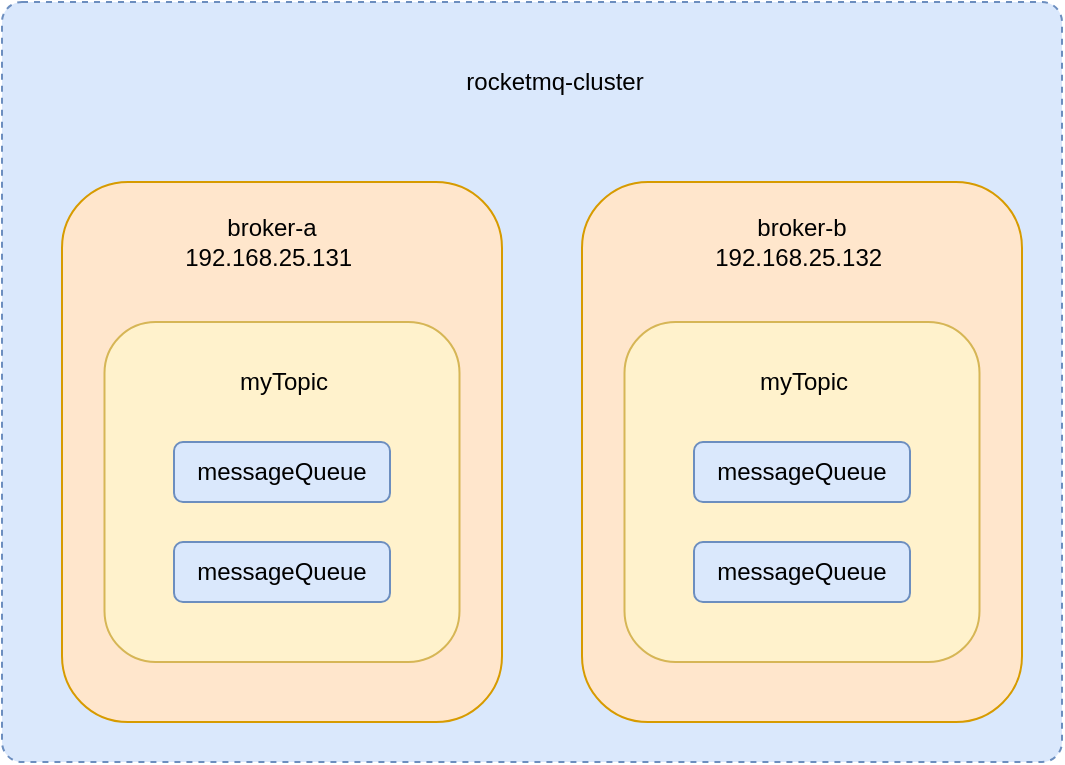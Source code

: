 <mxfile version="14.6.13" type="github">
  <diagram id="DJlun6UOrsroAtEnx9gG" name="Page-1">
    <mxGraphModel dx="946" dy="536" grid="1" gridSize="10" guides="1" tooltips="1" connect="1" arrows="1" fold="1" page="1" pageScale="1" pageWidth="827" pageHeight="1169" math="0" shadow="0">
      <root>
        <mxCell id="0" />
        <mxCell id="1" parent="0" />
        <mxCell id="yahlgQnTpiWFpfiaoNeg-2" value="" style="html=1;align=center;verticalAlign=top;rounded=1;absoluteArcSize=1;arcSize=20;dashed=1;fillColor=#dae8fc;strokeColor=#6c8ebf;" vertex="1" parent="1">
          <mxGeometry x="70" y="80" width="530" height="380" as="geometry" />
        </mxCell>
        <mxCell id="I19I14_d2ybFD91y2NM1-1" value="" style="rounded=1;whiteSpace=wrap;html=1;fillColor=#ffe6cc;strokeColor=#d79b00;" parent="1" vertex="1">
          <mxGeometry x="100" y="170" width="220" height="270" as="geometry" />
        </mxCell>
        <mxCell id="I19I14_d2ybFD91y2NM1-2" value="broker-a&lt;br&gt;192.168.25.131&amp;nbsp;" style="text;html=1;strokeColor=none;fillColor=none;align=center;verticalAlign=middle;whiteSpace=wrap;rounded=0;" parent="1" vertex="1">
          <mxGeometry x="162" y="190" width="86" height="20" as="geometry" />
        </mxCell>
        <mxCell id="I19I14_d2ybFD91y2NM1-6" value="" style="rounded=1;whiteSpace=wrap;html=1;fillColor=#fff2cc;strokeColor=#d6b656;" parent="1" vertex="1">
          <mxGeometry x="121.25" y="240" width="177.5" height="170" as="geometry" />
        </mxCell>
        <mxCell id="I19I14_d2ybFD91y2NM1-4" value="messageQueue" style="rounded=1;whiteSpace=wrap;html=1;fillColor=#dae8fc;strokeColor=#6c8ebf;" parent="1" vertex="1">
          <mxGeometry x="156" y="300" width="108" height="30" as="geometry" />
        </mxCell>
        <mxCell id="I19I14_d2ybFD91y2NM1-5" value="messageQueue" style="rounded=1;whiteSpace=wrap;html=1;fillColor=#dae8fc;strokeColor=#6c8ebf;" parent="1" vertex="1">
          <mxGeometry x="156" y="350" width="108" height="30" as="geometry" />
        </mxCell>
        <mxCell id="I19I14_d2ybFD91y2NM1-7" value="myTopic" style="text;html=1;strokeColor=none;fillColor=none;align=center;verticalAlign=middle;whiteSpace=wrap;rounded=0;" parent="1" vertex="1">
          <mxGeometry x="191.25" y="260" width="40" height="20" as="geometry" />
        </mxCell>
        <mxCell id="I19I14_d2ybFD91y2NM1-8" value="" style="rounded=1;whiteSpace=wrap;html=1;fillColor=#ffe6cc;strokeColor=#d79b00;" parent="1" vertex="1">
          <mxGeometry x="360" y="170" width="220" height="270" as="geometry" />
        </mxCell>
        <mxCell id="I19I14_d2ybFD91y2NM1-9" value="broker-b&lt;br&gt;192.168.25.132&amp;nbsp;" style="text;html=1;strokeColor=none;fillColor=none;align=center;verticalAlign=middle;whiteSpace=wrap;rounded=0;" parent="1" vertex="1">
          <mxGeometry x="427" y="190" width="86" height="20" as="geometry" />
        </mxCell>
        <mxCell id="I19I14_d2ybFD91y2NM1-10" value="" style="rounded=1;whiteSpace=wrap;html=1;fillColor=#fff2cc;strokeColor=#d6b656;" parent="1" vertex="1">
          <mxGeometry x="381.25" y="240" width="177.5" height="170" as="geometry" />
        </mxCell>
        <mxCell id="I19I14_d2ybFD91y2NM1-11" value="messageQueue" style="rounded=1;whiteSpace=wrap;html=1;fillColor=#dae8fc;strokeColor=#6c8ebf;" parent="1" vertex="1">
          <mxGeometry x="416" y="300" width="108" height="30" as="geometry" />
        </mxCell>
        <mxCell id="I19I14_d2ybFD91y2NM1-12" value="messageQueue" style="rounded=1;whiteSpace=wrap;html=1;fillColor=#dae8fc;strokeColor=#6c8ebf;" parent="1" vertex="1">
          <mxGeometry x="416" y="350" width="108" height="30" as="geometry" />
        </mxCell>
        <mxCell id="I19I14_d2ybFD91y2NM1-13" value="myTopic" style="text;html=1;strokeColor=none;fillColor=none;align=center;verticalAlign=middle;whiteSpace=wrap;rounded=0;" parent="1" vertex="1">
          <mxGeometry x="451.25" y="260" width="40" height="20" as="geometry" />
        </mxCell>
        <mxCell id="yahlgQnTpiWFpfiaoNeg-3" value="rocketmq-cluster" style="text;html=1;strokeColor=none;fillColor=none;align=center;verticalAlign=middle;whiteSpace=wrap;rounded=0;" vertex="1" parent="1">
          <mxGeometry x="279" y="110" width="135" height="20" as="geometry" />
        </mxCell>
      </root>
    </mxGraphModel>
  </diagram>
</mxfile>
